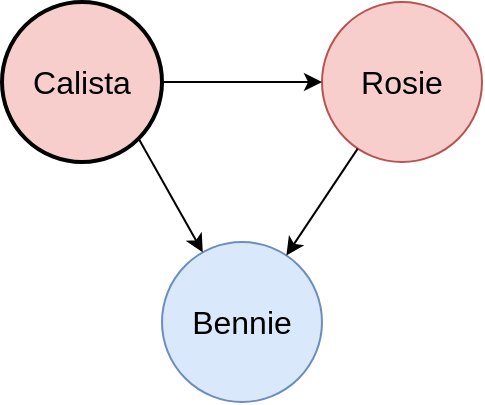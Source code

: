<mxfile version="13.6.0" type="device"><diagram id="Ra3Fi83U9BzJdPZ0KHpK" name="Page-1"><mxGraphModel dx="1426" dy="771" grid="1" gridSize="10" guides="1" tooltips="1" connect="1" arrows="1" fold="1" page="1" pageScale="1" pageWidth="850" pageHeight="1100" math="0" shadow="0"><root><mxCell id="0"/><mxCell id="1" parent="0"/><mxCell id="MzCw8HFKhTwPTfBzXz1G-1" value="&lt;font style=&quot;font-size: 16px&quot;&gt;Calista&lt;/font&gt;" style="ellipse;whiteSpace=wrap;html=1;aspect=fixed;fillColor=#f8cecc;strokeWidth=2;" parent="1" vertex="1"><mxGeometry x="280" y="160" width="80" height="80" as="geometry"/></mxCell><mxCell id="MzCw8HFKhTwPTfBzXz1G-2" value="&lt;font style=&quot;font-size: 16px&quot;&gt;Rosie&lt;/font&gt;" style="ellipse;whiteSpace=wrap;html=1;aspect=fixed;fillColor=#f8cecc;strokeColor=#b85450;" parent="1" vertex="1"><mxGeometry x="440" y="160" width="80" height="80" as="geometry"/></mxCell><mxCell id="MzCw8HFKhTwPTfBzXz1G-3" value="&lt;font style=&quot;font-size: 16px&quot;&gt;Bennie&lt;/font&gt;" style="ellipse;whiteSpace=wrap;html=1;aspect=fixed;fillColor=#dae8fc;strokeColor=#6c8ebf;" parent="1" vertex="1"><mxGeometry x="360" y="280" width="80" height="80" as="geometry"/></mxCell><mxCell id="MzCw8HFKhTwPTfBzXz1G-6" value="" style="endArrow=classic;html=1;exitX=1;exitY=1;exitDx=0;exitDy=0;" parent="1" source="MzCw8HFKhTwPTfBzXz1G-1" target="MzCw8HFKhTwPTfBzXz1G-3" edge="1"><mxGeometry width="50" height="50" relative="1" as="geometry"><mxPoint x="300" y="230" as="sourcePoint"/><mxPoint x="350" y="320" as="targetPoint"/></mxGeometry></mxCell><mxCell id="MzCw8HFKhTwPTfBzXz1G-8" value="" style="endArrow=classic;html=1;startArrow=none;startFill=0;endFill=1;" parent="1" source="MzCw8HFKhTwPTfBzXz1G-2" target="MzCw8HFKhTwPTfBzXz1G-3" edge="1"><mxGeometry width="50" height="50" relative="1" as="geometry"><mxPoint x="312.426" y="232.426" as="sourcePoint"/><mxPoint x="378.464" y="338.956" as="targetPoint"/></mxGeometry></mxCell><mxCell id="MzCw8HFKhTwPTfBzXz1G-9" value="" style="endArrow=classic;html=1;strokeWidth=1;exitX=1;exitY=0.5;exitDx=0;exitDy=0;endFill=1;" parent="1" source="MzCw8HFKhTwPTfBzXz1G-1" edge="1"><mxGeometry width="50" height="50" relative="1" as="geometry"><mxPoint x="323" y="200" as="sourcePoint"/><mxPoint x="440" y="200" as="targetPoint"/></mxGeometry></mxCell></root></mxGraphModel></diagram></mxfile>
